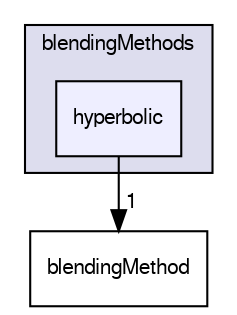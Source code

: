 digraph "applications/solvers/multiphase/twoPhaseEulerFoam/twoPhaseSystem/BlendedInterfacialModel/blendingMethods/hyperbolic" {
  bgcolor=transparent;
  compound=true
  node [ fontsize="10", fontname="FreeSans"];
  edge [ labelfontsize="10", labelfontname="FreeSans"];
  subgraph clusterdir_aebb62d5a146922005635c093adbc6e4 {
    graph [ bgcolor="#ddddee", pencolor="black", label="blendingMethods" fontname="FreeSans", fontsize="10", URL="dir_aebb62d5a146922005635c093adbc6e4.html"]
  dir_78e150558ac1f445b0926cd9472b2c5b [shape=box, label="hyperbolic", style="filled", fillcolor="#eeeeff", pencolor="black", URL="dir_78e150558ac1f445b0926cd9472b2c5b.html"];
  }
  dir_5845015829e5066ef688d2baee2b52eb [shape=box label="blendingMethod" URL="dir_5845015829e5066ef688d2baee2b52eb.html"];
  dir_78e150558ac1f445b0926cd9472b2c5b->dir_5845015829e5066ef688d2baee2b52eb [headlabel="1", labeldistance=1.5 headhref="dir_000271_000270.html"];
}
